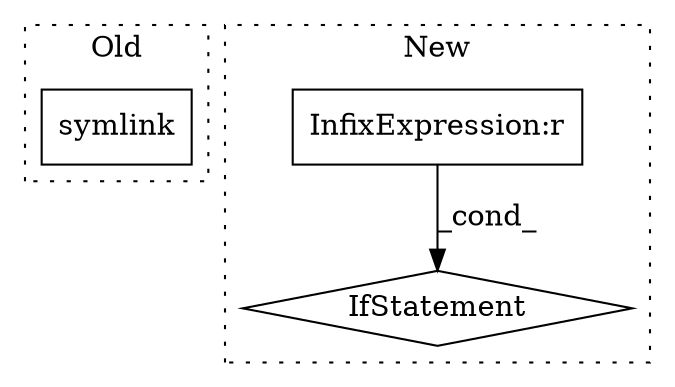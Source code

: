 digraph G {
subgraph cluster0 {
1 [label="symlink" a="32" s="5759,5810" l="8,1" shape="box"];
label = "Old";
style="dotted";
}
subgraph cluster1 {
2 [label="IfStatement" a="25" s="5898,5932" l="4,2" shape="diamond"];
3 [label="InfixExpression:r" a="27" s="5919" l="4" shape="box"];
label = "New";
style="dotted";
}
3 -> 2 [label="_cond_"];
}